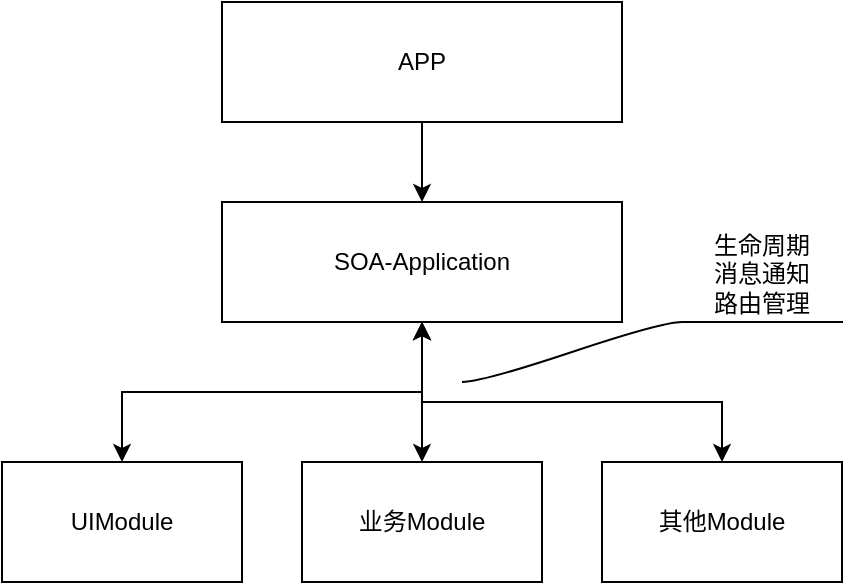 <mxfile version="15.3.7" type="github">
  <diagram id="Dk4Bw2Y07LQWg1g-n0yl" name="Page-1">
    <mxGraphModel dx="1678" dy="805" grid="1" gridSize="10" guides="1" tooltips="1" connect="1" arrows="1" fold="1" page="1" pageScale="1" pageWidth="827" pageHeight="1169" math="0" shadow="0">
      <root>
        <mxCell id="0" />
        <mxCell id="1" parent="0" />
        <mxCell id="kwGojhi1YJQt-w-mMYuk-6" value="" style="edgeStyle=orthogonalEdgeStyle;rounded=0;orthogonalLoop=1;jettySize=auto;html=1;" edge="1" parent="1" source="kwGojhi1YJQt-w-mMYuk-1" target="kwGojhi1YJQt-w-mMYuk-2">
          <mxGeometry relative="1" as="geometry" />
        </mxCell>
        <mxCell id="kwGojhi1YJQt-w-mMYuk-1" value="APP" style="rounded=0;whiteSpace=wrap;html=1;" vertex="1" parent="1">
          <mxGeometry x="260" y="120" width="200" height="60" as="geometry" />
        </mxCell>
        <mxCell id="kwGojhi1YJQt-w-mMYuk-2" value="SOA-Application" style="rounded=0;whiteSpace=wrap;html=1;" vertex="1" parent="1">
          <mxGeometry x="260" y="220" width="200" height="60" as="geometry" />
        </mxCell>
        <mxCell id="kwGojhi1YJQt-w-mMYuk-7" style="edgeStyle=orthogonalEdgeStyle;rounded=0;orthogonalLoop=1;jettySize=auto;html=1;exitX=0.5;exitY=0;exitDx=0;exitDy=0;startArrow=classic;startFill=1;" edge="1" parent="1" source="kwGojhi1YJQt-w-mMYuk-3" target="kwGojhi1YJQt-w-mMYuk-2">
          <mxGeometry relative="1" as="geometry" />
        </mxCell>
        <mxCell id="kwGojhi1YJQt-w-mMYuk-3" value="UIModule" style="rounded=0;whiteSpace=wrap;html=1;" vertex="1" parent="1">
          <mxGeometry x="150" y="350" width="120" height="60" as="geometry" />
        </mxCell>
        <mxCell id="kwGojhi1YJQt-w-mMYuk-10" style="edgeStyle=orthogonalEdgeStyle;rounded=0;orthogonalLoop=1;jettySize=auto;html=1;startArrow=classic;startFill=1;" edge="1" parent="1" source="kwGojhi1YJQt-w-mMYuk-4">
          <mxGeometry relative="1" as="geometry">
            <mxPoint x="360" y="280" as="targetPoint" />
          </mxGeometry>
        </mxCell>
        <mxCell id="kwGojhi1YJQt-w-mMYuk-4" value="业务Module" style="rounded=0;whiteSpace=wrap;html=1;" vertex="1" parent="1">
          <mxGeometry x="300" y="350" width="120" height="60" as="geometry" />
        </mxCell>
        <mxCell id="kwGojhi1YJQt-w-mMYuk-9" style="edgeStyle=orthogonalEdgeStyle;rounded=0;orthogonalLoop=1;jettySize=auto;html=1;startArrow=classic;startFill=1;" edge="1" parent="1" source="kwGojhi1YJQt-w-mMYuk-5">
          <mxGeometry relative="1" as="geometry">
            <mxPoint x="360" y="280" as="targetPoint" />
            <Array as="points">
              <mxPoint x="510" y="320" />
              <mxPoint x="360" y="320" />
            </Array>
          </mxGeometry>
        </mxCell>
        <mxCell id="kwGojhi1YJQt-w-mMYuk-5" value="其他Module" style="rounded=0;whiteSpace=wrap;html=1;" vertex="1" parent="1">
          <mxGeometry x="450" y="350" width="120" height="60" as="geometry" />
        </mxCell>
        <mxCell id="kwGojhi1YJQt-w-mMYuk-11" value="生命周期&lt;br&gt;消息通知&lt;br&gt;路由管理" style="whiteSpace=wrap;html=1;shape=partialRectangle;top=0;left=0;bottom=1;right=0;points=[[0,1],[1,1]];fillColor=none;align=center;verticalAlign=bottom;routingCenterY=0.5;snapToPoint=1;recursiveResize=0;autosize=1;treeFolding=1;treeMoving=1;newEdgeStyle={&quot;edgeStyle&quot;:&quot;entityRelationEdgeStyle&quot;,&quot;startArrow&quot;:&quot;none&quot;,&quot;endArrow&quot;:&quot;none&quot;,&quot;segment&quot;:10,&quot;curved&quot;:1};" vertex="1" collapsed="1" parent="1">
          <mxGeometry x="490" y="230" width="80" height="50" as="geometry" />
        </mxCell>
        <mxCell id="kwGojhi1YJQt-w-mMYuk-12" value="" style="edgeStyle=entityRelationEdgeStyle;startArrow=none;endArrow=none;segment=10;curved=1;" edge="1" parent="1">
          <mxGeometry relative="1" as="geometry">
            <mxPoint x="380" y="310" as="sourcePoint" />
            <mxPoint x="490" y="280" as="targetPoint" />
          </mxGeometry>
        </mxCell>
      </root>
    </mxGraphModel>
  </diagram>
</mxfile>
